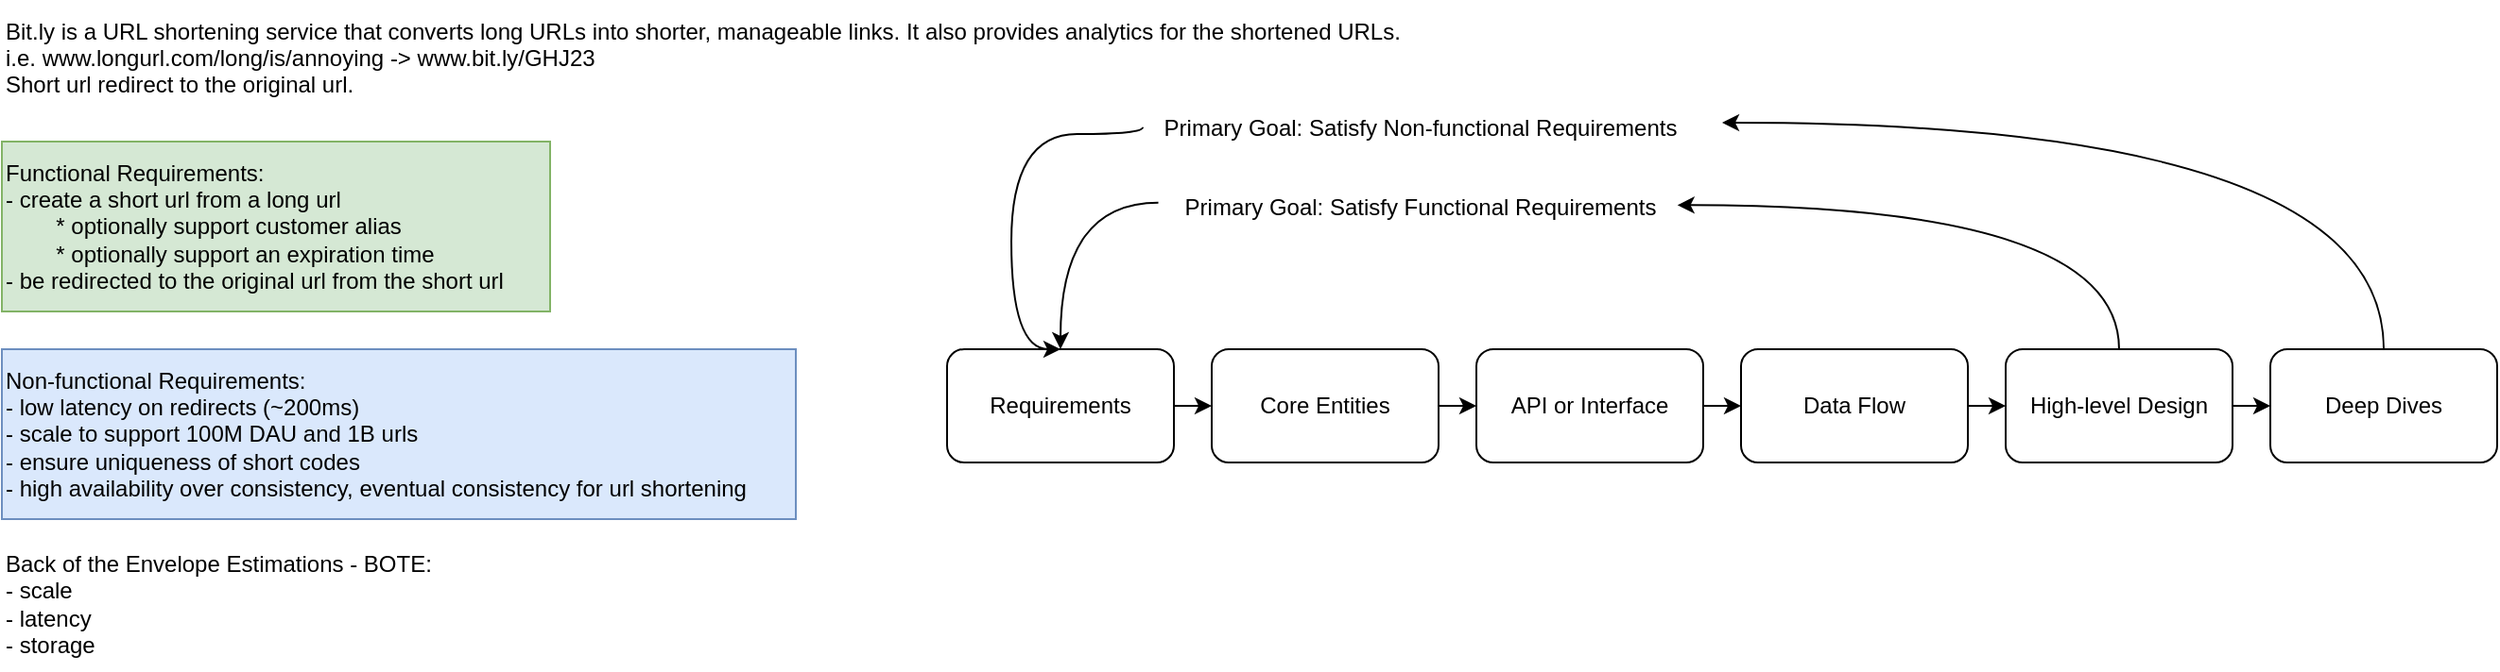 <mxfile version="26.0.14">
  <diagram name="Page-1" id="W-S5D3S-NrSgTuxGWf8J">
    <mxGraphModel dx="1517" dy="2411" grid="1" gridSize="10" guides="1" tooltips="1" connect="1" arrows="1" fold="1" page="1" pageScale="1" pageWidth="850" pageHeight="1100" math="0" shadow="0">
      <root>
        <mxCell id="0" />
        <mxCell id="1" parent="0" />
        <mxCell id="NYi645buZFho_X8sj6ll-1" value="&lt;div&gt;&lt;span style=&quot;background-color: transparent; color: light-dark(rgb(0, 0, 0), rgb(255, 255, 255));&quot;&gt;Functional Requirements:&lt;/span&gt;&lt;/div&gt;&lt;div&gt;- create a short url from a long url&lt;br&gt;&lt;span style=&quot;white-space: pre;&quot;&gt;&#x9;&lt;/span&gt;* optionally support customer alias&lt;/div&gt;&lt;div&gt;&lt;span style=&quot;white-space: pre;&quot;&gt;&#x9;&lt;/span&gt;* optionally support an expiration time&lt;/div&gt;&lt;div&gt;- be redirected to the original url from the short url&amp;nbsp;&lt;/div&gt;" style="text;html=1;align=left;verticalAlign=middle;resizable=0;points=[];autosize=1;strokeColor=#82b366;fillColor=#d5e8d4;" vertex="1" parent="1">
          <mxGeometry x="-770" y="70" width="290" height="90" as="geometry" />
        </mxCell>
        <mxCell id="NYi645buZFho_X8sj6ll-2" value="Bit.ly is a URL shortening service that converts long URLs into shorter, manageable links. It also provides analytics for the shortened URLs.&#xa;i.e. www.longurl.com/long/is/annoying -&gt; www.bit.ly/GHJ23&#xa;Short url redirect to the original url." style="text;align=left;verticalAlign=middle;resizable=0;points=[];autosize=1;strokeColor=none;fillColor=none;" vertex="1" parent="1">
          <mxGeometry x="-770" y="-5" width="760" height="60" as="geometry" />
        </mxCell>
        <mxCell id="NYi645buZFho_X8sj6ll-4" value="Non-functional Requirements:&lt;div&gt;- low latency on redirects (~200ms)&lt;/div&gt;&lt;div&gt;- scale to support 100M DAU and 1B urls&lt;/div&gt;&lt;div&gt;- ensure uniqueness of short codes&lt;/div&gt;&lt;div&gt;- high availability over consistency, eventual consistency for url shortening&lt;/div&gt;" style="text;html=1;align=left;verticalAlign=middle;resizable=0;points=[];autosize=1;strokeColor=#6c8ebf;fillColor=#dae8fc;" vertex="1" parent="1">
          <mxGeometry x="-770" y="180" width="420" height="90" as="geometry" />
        </mxCell>
        <mxCell id="NYi645buZFho_X8sj6ll-5" value="Back of the Envelope Estimations - BOTE:&lt;div&gt;- scale&lt;/div&gt;&lt;div&gt;- latency&lt;/div&gt;&lt;div&gt;- storage&lt;/div&gt;" style="text;html=1;align=left;verticalAlign=middle;resizable=0;points=[];autosize=1;strokeColor=none;fillColor=none;" vertex="1" parent="1">
          <mxGeometry x="-770" y="280" width="250" height="70" as="geometry" />
        </mxCell>
        <mxCell id="NYi645buZFho_X8sj6ll-12" style="edgeStyle=orthogonalEdgeStyle;rounded=0;orthogonalLoop=1;jettySize=auto;html=1;exitX=1;exitY=0.5;exitDx=0;exitDy=0;entryX=0;entryY=0.5;entryDx=0;entryDy=0;" edge="1" parent="1" source="NYi645buZFho_X8sj6ll-6" target="NYi645buZFho_X8sj6ll-7">
          <mxGeometry relative="1" as="geometry" />
        </mxCell>
        <mxCell id="NYi645buZFho_X8sj6ll-6" value="Requirements" style="rounded=1;whiteSpace=wrap;html=1;" vertex="1" parent="1">
          <mxGeometry x="-270" y="180" width="120" height="60" as="geometry" />
        </mxCell>
        <mxCell id="NYi645buZFho_X8sj6ll-13" style="edgeStyle=orthogonalEdgeStyle;rounded=0;orthogonalLoop=1;jettySize=auto;html=1;exitX=1;exitY=0.5;exitDx=0;exitDy=0;entryX=0;entryY=0.5;entryDx=0;entryDy=0;" edge="1" parent="1" source="NYi645buZFho_X8sj6ll-7" target="NYi645buZFho_X8sj6ll-8">
          <mxGeometry relative="1" as="geometry" />
        </mxCell>
        <mxCell id="NYi645buZFho_X8sj6ll-7" value="Core Entities" style="rounded=1;whiteSpace=wrap;html=1;" vertex="1" parent="1">
          <mxGeometry x="-130" y="180" width="120" height="60" as="geometry" />
        </mxCell>
        <mxCell id="NYi645buZFho_X8sj6ll-14" style="edgeStyle=orthogonalEdgeStyle;rounded=0;orthogonalLoop=1;jettySize=auto;html=1;exitX=1;exitY=0.5;exitDx=0;exitDy=0;entryX=0;entryY=0.5;entryDx=0;entryDy=0;" edge="1" parent="1" source="NYi645buZFho_X8sj6ll-8" target="NYi645buZFho_X8sj6ll-9">
          <mxGeometry relative="1" as="geometry" />
        </mxCell>
        <mxCell id="NYi645buZFho_X8sj6ll-8" value="API or Interface" style="rounded=1;whiteSpace=wrap;html=1;" vertex="1" parent="1">
          <mxGeometry x="10" y="180" width="120" height="60" as="geometry" />
        </mxCell>
        <mxCell id="NYi645buZFho_X8sj6ll-15" style="edgeStyle=orthogonalEdgeStyle;rounded=0;orthogonalLoop=1;jettySize=auto;html=1;exitX=1;exitY=0.5;exitDx=0;exitDy=0;entryX=0;entryY=0.5;entryDx=0;entryDy=0;" edge="1" parent="1" source="NYi645buZFho_X8sj6ll-9" target="NYi645buZFho_X8sj6ll-10">
          <mxGeometry relative="1" as="geometry" />
        </mxCell>
        <mxCell id="NYi645buZFho_X8sj6ll-9" value="Data Flow" style="rounded=1;whiteSpace=wrap;html=1;" vertex="1" parent="1">
          <mxGeometry x="150" y="180" width="120" height="60" as="geometry" />
        </mxCell>
        <mxCell id="NYi645buZFho_X8sj6ll-16" style="edgeStyle=orthogonalEdgeStyle;rounded=0;orthogonalLoop=1;jettySize=auto;html=1;exitX=1;exitY=0.5;exitDx=0;exitDy=0;entryX=0;entryY=0.5;entryDx=0;entryDy=0;" edge="1" parent="1" source="NYi645buZFho_X8sj6ll-10" target="NYi645buZFho_X8sj6ll-11">
          <mxGeometry relative="1" as="geometry" />
        </mxCell>
        <mxCell id="NYi645buZFho_X8sj6ll-10" value="High-level Design" style="rounded=1;whiteSpace=wrap;html=1;" vertex="1" parent="1">
          <mxGeometry x="290" y="180" width="120" height="60" as="geometry" />
        </mxCell>
        <mxCell id="NYi645buZFho_X8sj6ll-11" value="Deep Dives" style="rounded=1;whiteSpace=wrap;html=1;" vertex="1" parent="1">
          <mxGeometry x="430" y="180" width="120" height="60" as="geometry" />
        </mxCell>
        <mxCell id="NYi645buZFho_X8sj6ll-17" value="Primary Goal: Satisfy Non-functional Requirements" style="text;html=1;align=center;verticalAlign=middle;resizable=0;points=[];autosize=1;strokeColor=none;fillColor=none;" vertex="1" parent="1">
          <mxGeometry x="-165" y="48" width="290" height="30" as="geometry" />
        </mxCell>
        <mxCell id="NYi645buZFho_X8sj6ll-19" style="edgeStyle=orthogonalEdgeStyle;rounded=0;orthogonalLoop=1;jettySize=auto;html=1;entryX=0.5;entryY=0;entryDx=0;entryDy=0;curved=1;exitX=-0.012;exitY=0.411;exitDx=0;exitDy=0;exitPerimeter=0;" edge="1" parent="1" source="NYi645buZFho_X8sj6ll-18" target="NYi645buZFho_X8sj6ll-6">
          <mxGeometry relative="1" as="geometry">
            <Array as="points">
              <mxPoint x="-210" y="102" />
            </Array>
          </mxGeometry>
        </mxCell>
        <mxCell id="NYi645buZFho_X8sj6ll-18" value="Primary Goal: Satisfy Functional Requirements" style="text;html=1;align=center;verticalAlign=middle;resizable=0;points=[];autosize=1;strokeColor=none;fillColor=none;" vertex="1" parent="1">
          <mxGeometry x="-155" y="90" width="270" height="30" as="geometry" />
        </mxCell>
        <mxCell id="NYi645buZFho_X8sj6ll-20" style="edgeStyle=orthogonalEdgeStyle;rounded=0;orthogonalLoop=1;jettySize=auto;html=1;entryX=0.5;entryY=0;entryDx=0;entryDy=0;curved=1;exitX=-0.005;exitY=0.478;exitDx=0;exitDy=0;exitPerimeter=0;" edge="1" parent="1" source="NYi645buZFho_X8sj6ll-17" target="NYi645buZFho_X8sj6ll-6">
          <mxGeometry relative="1" as="geometry">
            <mxPoint x="-184" y="66" as="sourcePoint" />
            <mxPoint x="-236" y="144" as="targetPoint" />
            <Array as="points">
              <mxPoint x="-166" y="66" />
              <mxPoint x="-236" y="66" />
              <mxPoint x="-236" y="180" />
            </Array>
          </mxGeometry>
        </mxCell>
        <mxCell id="NYi645buZFho_X8sj6ll-21" style="edgeStyle=orthogonalEdgeStyle;rounded=0;orthogonalLoop=1;jettySize=auto;html=1;exitX=0.5;exitY=0;exitDx=0;exitDy=0;entryX=1.005;entryY=0.456;entryDx=0;entryDy=0;entryPerimeter=0;curved=1;" edge="1" parent="1" source="NYi645buZFho_X8sj6ll-10" target="NYi645buZFho_X8sj6ll-18">
          <mxGeometry relative="1" as="geometry">
            <Array as="points">
              <mxPoint x="350" y="104" />
            </Array>
          </mxGeometry>
        </mxCell>
        <mxCell id="NYi645buZFho_X8sj6ll-22" style="edgeStyle=orthogonalEdgeStyle;rounded=0;orthogonalLoop=1;jettySize=auto;html=1;exitX=0.5;exitY=0;exitDx=0;exitDy=0;curved=1;" edge="1" parent="1" source="NYi645buZFho_X8sj6ll-11">
          <mxGeometry relative="1" as="geometry">
            <mxPoint x="404" y="136" as="sourcePoint" />
            <mxPoint x="140" y="60" as="targetPoint" />
            <Array as="points">
              <mxPoint x="490" y="60" />
            </Array>
          </mxGeometry>
        </mxCell>
      </root>
    </mxGraphModel>
  </diagram>
</mxfile>
